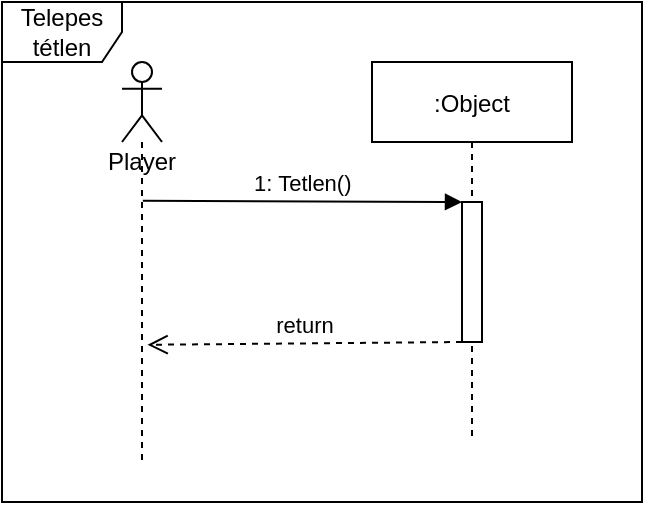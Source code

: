 <mxfile version="14.4.8" type="github">
  <diagram id="kgpKYQtTHZ0yAKxKKP6v" name="Page-1">
    <mxGraphModel dx="1038" dy="548" grid="1" gridSize="10" guides="1" tooltips="1" connect="1" arrows="1" fold="1" page="1" pageScale="1" pageWidth="850" pageHeight="1100" math="0" shadow="0">
      <root>
        <mxCell id="0" />
        <mxCell id="1" parent="0" />
        <mxCell id="3geAooroRWG-WDZxVEIy-3" value="Telepes tétlen" style="shape=umlFrame;whiteSpace=wrap;html=1;" vertex="1" parent="1">
          <mxGeometry x="10" y="70" width="320" height="250" as="geometry" />
        </mxCell>
        <mxCell id="3nuBFxr9cyL0pnOWT2aG-1" value=":Object" style="shape=umlLifeline;perimeter=lifelinePerimeter;container=1;collapsible=0;recursiveResize=0;rounded=0;shadow=0;strokeWidth=1;" parent="1" vertex="1">
          <mxGeometry x="195" y="100" width="100" height="190" as="geometry" />
        </mxCell>
        <mxCell id="3nuBFxr9cyL0pnOWT2aG-2" value="" style="points=[];perimeter=orthogonalPerimeter;rounded=0;shadow=0;strokeWidth=1;" parent="3nuBFxr9cyL0pnOWT2aG-1" vertex="1">
          <mxGeometry x="45" y="70" width="10" height="70" as="geometry" />
        </mxCell>
        <mxCell id="3nuBFxr9cyL0pnOWT2aG-7" value="return" style="verticalAlign=bottom;endArrow=open;dashed=1;endSize=8;shadow=0;strokeWidth=1;entryX=0.64;entryY=0.707;entryDx=0;entryDy=0;entryPerimeter=0;" parent="1" source="3nuBFxr9cyL0pnOWT2aG-2" target="3geAooroRWG-WDZxVEIy-2" edge="1">
          <mxGeometry relative="1" as="geometry">
            <mxPoint x="100" y="240" as="targetPoint" />
            <mxPoint x="420" y="332.0" as="sourcePoint" />
          </mxGeometry>
        </mxCell>
        <mxCell id="3geAooroRWG-WDZxVEIy-2" value="Player" style="shape=umlLifeline;participant=umlActor;perimeter=lifelinePerimeter;whiteSpace=wrap;html=1;container=1;collapsible=0;recursiveResize=0;verticalAlign=top;spacingTop=36;outlineConnect=0;" vertex="1" parent="1">
          <mxGeometry x="70" y="100" width="20" height="200" as="geometry" />
        </mxCell>
        <mxCell id="3nuBFxr9cyL0pnOWT2aG-3" value="1: Tetlen()" style="verticalAlign=bottom;startArrow=none;endArrow=block;startSize=8;shadow=0;strokeWidth=1;startFill=0;exitX=0.52;exitY=0.347;exitDx=0;exitDy=0;exitPerimeter=0;" parent="1" target="3nuBFxr9cyL0pnOWT2aG-2" edge="1" source="3geAooroRWG-WDZxVEIy-2">
          <mxGeometry relative="1" as="geometry">
            <mxPoint x="110" y="170" as="sourcePoint" />
          </mxGeometry>
        </mxCell>
      </root>
    </mxGraphModel>
  </diagram>
</mxfile>
